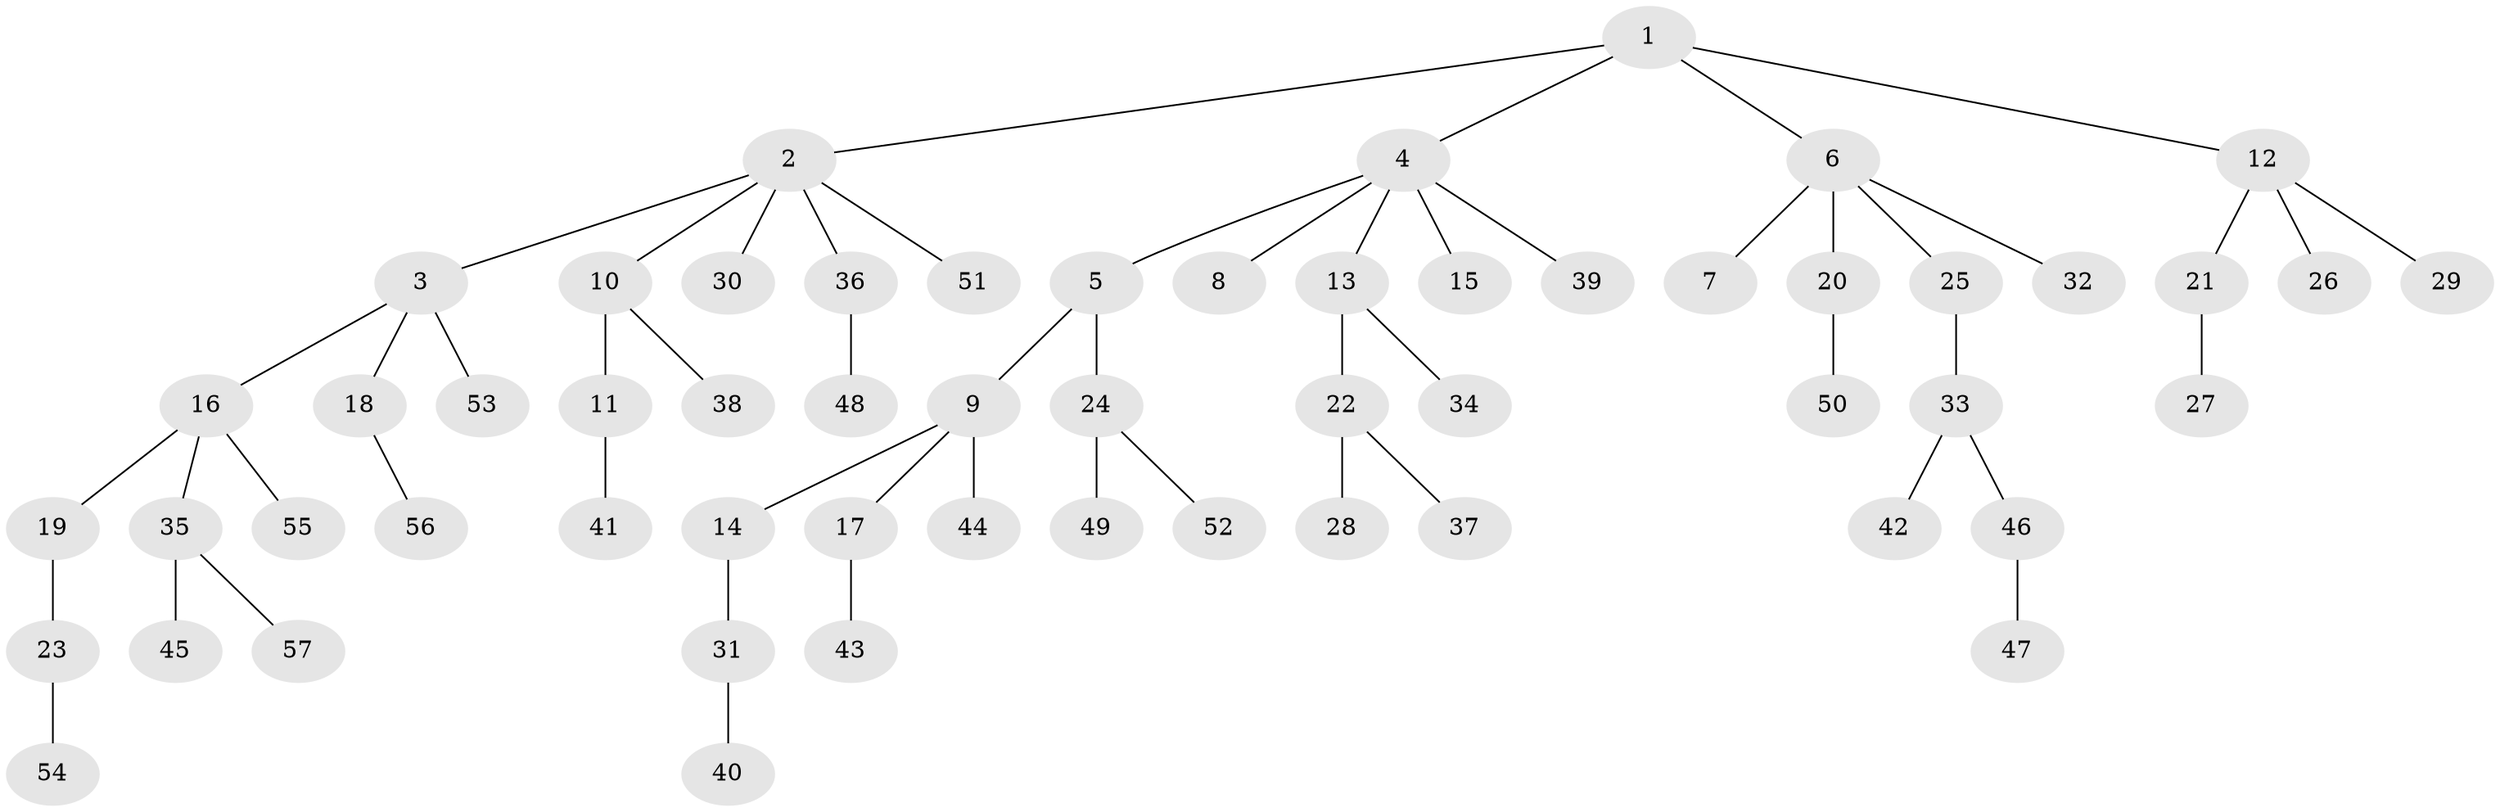 // Generated by graph-tools (version 1.1) at 2025/15/03/09/25 04:15:29]
// undirected, 57 vertices, 56 edges
graph export_dot {
graph [start="1"]
  node [color=gray90,style=filled];
  1;
  2;
  3;
  4;
  5;
  6;
  7;
  8;
  9;
  10;
  11;
  12;
  13;
  14;
  15;
  16;
  17;
  18;
  19;
  20;
  21;
  22;
  23;
  24;
  25;
  26;
  27;
  28;
  29;
  30;
  31;
  32;
  33;
  34;
  35;
  36;
  37;
  38;
  39;
  40;
  41;
  42;
  43;
  44;
  45;
  46;
  47;
  48;
  49;
  50;
  51;
  52;
  53;
  54;
  55;
  56;
  57;
  1 -- 2;
  1 -- 4;
  1 -- 6;
  1 -- 12;
  2 -- 3;
  2 -- 10;
  2 -- 30;
  2 -- 36;
  2 -- 51;
  3 -- 16;
  3 -- 18;
  3 -- 53;
  4 -- 5;
  4 -- 8;
  4 -- 13;
  4 -- 15;
  4 -- 39;
  5 -- 9;
  5 -- 24;
  6 -- 7;
  6 -- 20;
  6 -- 25;
  6 -- 32;
  9 -- 14;
  9 -- 17;
  9 -- 44;
  10 -- 11;
  10 -- 38;
  11 -- 41;
  12 -- 21;
  12 -- 26;
  12 -- 29;
  13 -- 22;
  13 -- 34;
  14 -- 31;
  16 -- 19;
  16 -- 35;
  16 -- 55;
  17 -- 43;
  18 -- 56;
  19 -- 23;
  20 -- 50;
  21 -- 27;
  22 -- 28;
  22 -- 37;
  23 -- 54;
  24 -- 49;
  24 -- 52;
  25 -- 33;
  31 -- 40;
  33 -- 42;
  33 -- 46;
  35 -- 45;
  35 -- 57;
  36 -- 48;
  46 -- 47;
}

